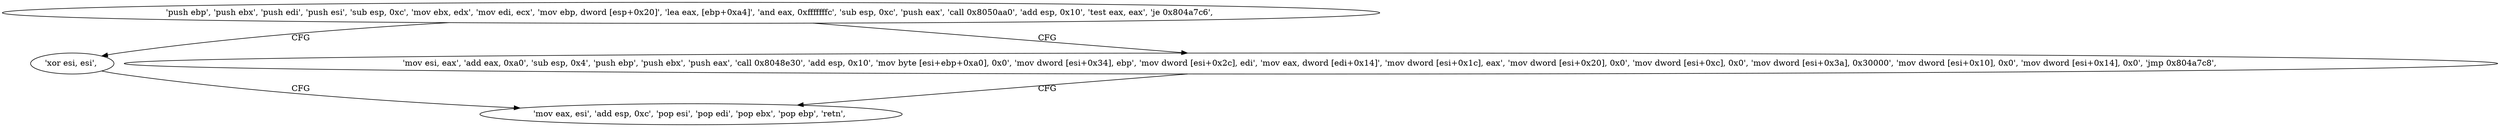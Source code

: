 digraph "func" {
"134522704" [label = "'push ebp', 'push ebx', 'push edi', 'push esi', 'sub esp, 0xc', 'mov ebx, edx', 'mov edi, ecx', 'mov ebp, dword [esp+0x20]', 'lea eax, [ebp+0xa4]', 'and eax, 0xfffffffc', 'sub esp, 0xc', 'push eax', 'call 0x8050aa0', 'add esp, 0x10', 'test eax, eax', 'je 0x804a7c6', " ]
"134522822" [label = "'xor esi, esi', " ]
"134522744" [label = "'mov esi, eax', 'add eax, 0xa0', 'sub esp, 0x4', 'push ebp', 'push ebx', 'push eax', 'call 0x8048e30', 'add esp, 0x10', 'mov byte [esi+ebp+0xa0], 0x0', 'mov dword [esi+0x34], ebp', 'mov dword [esi+0x2c], edi', 'mov eax, dword [edi+0x14]', 'mov dword [esi+0x1c], eax', 'mov dword [esi+0x20], 0x0', 'mov dword [esi+0xc], 0x0', 'mov dword [esi+0x3a], 0x30000', 'mov dword [esi+0x10], 0x0', 'mov dword [esi+0x14], 0x0', 'jmp 0x804a7c8', " ]
"134522824" [label = "'mov eax, esi', 'add esp, 0xc', 'pop esi', 'pop edi', 'pop ebx', 'pop ebp', 'retn', " ]
"134522704" -> "134522822" [ label = "CFG" ]
"134522704" -> "134522744" [ label = "CFG" ]
"134522822" -> "134522824" [ label = "CFG" ]
"134522744" -> "134522824" [ label = "CFG" ]
}
